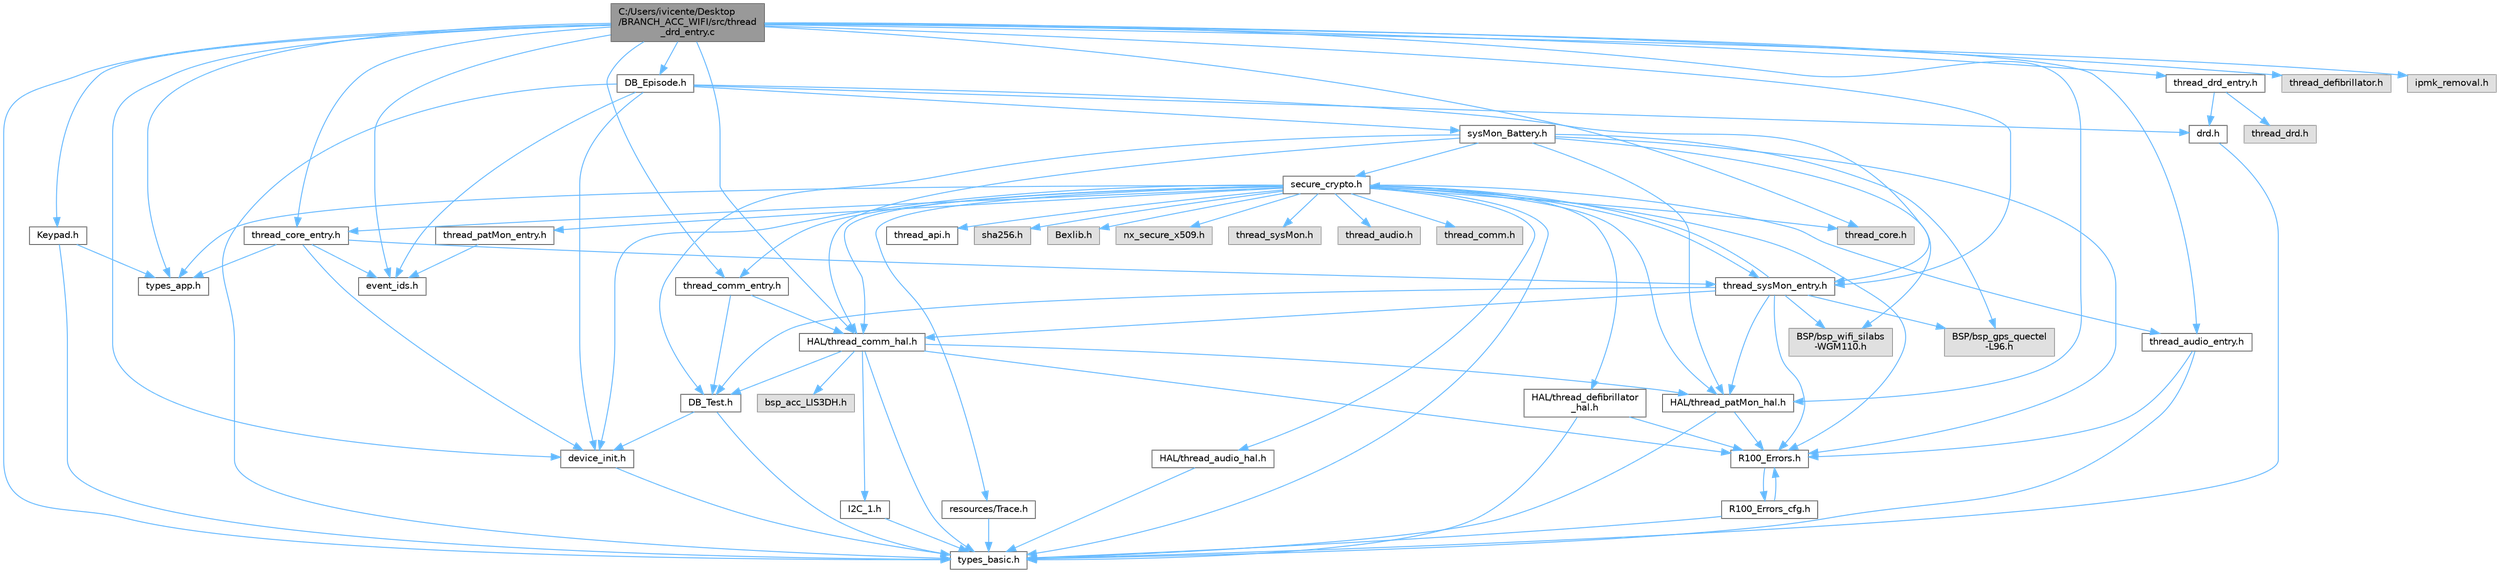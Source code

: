 digraph "C:/Users/ivicente/Desktop/BRANCH_ACC_WIFI/src/thread_drd_entry.c"
{
 // LATEX_PDF_SIZE
  bgcolor="transparent";
  edge [fontname=Helvetica,fontsize=10,labelfontname=Helvetica,labelfontsize=10];
  node [fontname=Helvetica,fontsize=10,shape=box,height=0.2,width=0.4];
  Node1 [id="Node000001",label="C:/Users/ivicente/Desktop\l/BRANCH_ACC_WIFI/src/thread\l_drd_entry.c",height=0.2,width=0.4,color="gray40", fillcolor="grey60", style="filled", fontcolor="black",tooltip=" "];
  Node1 -> Node2 [id="edge92_Node000001_Node000002",color="steelblue1",style="solid",tooltip=" "];
  Node2 [id="Node000002",label="device_init.h",height=0.2,width=0.4,color="grey40", fillcolor="white", style="filled",URL="$a00017.html",tooltip=" "];
  Node2 -> Node3 [id="edge93_Node000002_Node000003",color="steelblue1",style="solid",tooltip=" "];
  Node3 [id="Node000003",label="types_basic.h",height=0.2,width=0.4,color="grey40", fillcolor="white", style="filled",URL="$a00137.html",tooltip="Basic Types' definition."];
  Node1 -> Node3 [id="edge94_Node000001_Node000003",color="steelblue1",style="solid",tooltip=" "];
  Node1 -> Node4 [id="edge95_Node000001_Node000004",color="steelblue1",style="solid",tooltip=" "];
  Node4 [id="Node000004",label="types_app.h",height=0.2,width=0.4,color="grey40", fillcolor="white", style="filled",URL="$a00134.html",tooltip="Common Types' definition."];
  Node1 -> Node5 [id="edge96_Node000001_Node000005",color="steelblue1",style="solid",tooltip=" "];
  Node5 [id="Node000005",label="event_ids.h",height=0.2,width=0.4,color="grey40", fillcolor="white", style="filled",URL="$a00020.html",tooltip="Event identifiers header file."];
  Node1 -> Node6 [id="edge97_Node000001_Node000006",color="steelblue1",style="solid",tooltip=" "];
  Node6 [id="Node000006",label="Keypad.h",height=0.2,width=0.4,color="grey40", fillcolor="white", style="filled",URL="$a00245.html",tooltip="Header with functions related to the keyboard and LEDs manage."];
  Node6 -> Node3 [id="edge98_Node000006_Node000003",color="steelblue1",style="solid",tooltip=" "];
  Node6 -> Node4 [id="edge99_Node000006_Node000004",color="steelblue1",style="solid",tooltip=" "];
  Node1 -> Node7 [id="edge100_Node000001_Node000007",color="steelblue1",style="solid",tooltip=" "];
  Node7 [id="Node000007",label="DB_Episode.h",height=0.2,width=0.4,color="grey40", fillcolor="white", style="filled",URL="$a00005.html",tooltip="Episode header file."];
  Node7 -> Node2 [id="edge101_Node000007_Node000002",color="steelblue1",style="solid",tooltip=" "];
  Node7 -> Node3 [id="edge102_Node000007_Node000003",color="steelblue1",style="solid",tooltip=" "];
  Node7 -> Node8 [id="edge103_Node000007_Node000008",color="steelblue1",style="solid",tooltip=" "];
  Node8 [id="Node000008",label="drd.h",height=0.2,width=0.4,color="grey40", fillcolor="white", style="filled",URL="$a00140.html",tooltip="Basic Types Definition."];
  Node8 -> Node3 [id="edge104_Node000008_Node000003",color="steelblue1",style="solid",tooltip=" "];
  Node7 -> Node9 [id="edge105_Node000007_Node000009",color="steelblue1",style="solid",tooltip=" "];
  Node9 [id="Node000009",label="sysMon_Battery.h",height=0.2,width=0.4,color="grey40", fillcolor="white", style="filled",URL="$a00056.html",tooltip="Header with functions related to the battery services."];
  Node9 -> Node10 [id="edge106_Node000009_Node000010",color="steelblue1",style="solid",tooltip=" "];
  Node10 [id="Node000010",label="R100_Errors.h",height=0.2,width=0.4,color="grey40", fillcolor="white", style="filled",URL="$a00038.html",tooltip=" "];
  Node10 -> Node11 [id="edge107_Node000010_Node000011",color="steelblue1",style="solid",tooltip=" "];
  Node11 [id="Node000011",label="R100_Errors_cfg.h",height=0.2,width=0.4,color="grey40", fillcolor="white", style="filled",URL="$a00044.html",tooltip=" "];
  Node11 -> Node10 [id="edge108_Node000011_Node000010",color="steelblue1",style="solid",tooltip=" "];
  Node11 -> Node3 [id="edge109_Node000011_Node000003",color="steelblue1",style="solid",tooltip=" "];
  Node9 -> Node12 [id="edge110_Node000009_Node000012",color="steelblue1",style="solid",tooltip=" "];
  Node12 [id="Node000012",label="HAL/thread_patMon_hal.h",height=0.2,width=0.4,color="grey40", fillcolor="white", style="filled",URL="$a00221.html",tooltip="Header with functions related to the patMon BSP service."];
  Node12 -> Node3 [id="edge111_Node000012_Node000003",color="steelblue1",style="solid",tooltip=" "];
  Node12 -> Node10 [id="edge112_Node000012_Node000010",color="steelblue1",style="solid",tooltip=" "];
  Node9 -> Node13 [id="edge113_Node000009_Node000013",color="steelblue1",style="solid",tooltip=" "];
  Node13 [id="Node000013",label="HAL/thread_comm_hal.h",height=0.2,width=0.4,color="grey40", fillcolor="white", style="filled",URL="$a00191.html",tooltip="Header with functions related to the HAL Comm."];
  Node13 -> Node10 [id="edge114_Node000013_Node000010",color="steelblue1",style="solid",tooltip=" "];
  Node13 -> Node3 [id="edge115_Node000013_Node000003",color="steelblue1",style="solid",tooltip=" "];
  Node13 -> Node12 [id="edge116_Node000013_Node000012",color="steelblue1",style="solid",tooltip=" "];
  Node13 -> Node14 [id="edge117_Node000013_Node000014",color="steelblue1",style="solid",tooltip=" "];
  Node14 [id="Node000014",label="DB_Test.h",height=0.2,width=0.4,color="grey40", fillcolor="white", style="filled",URL="$a00011.html",tooltip="Test File header file."];
  Node14 -> Node2 [id="edge118_Node000014_Node000002",color="steelblue1",style="solid",tooltip=" "];
  Node14 -> Node3 [id="edge119_Node000014_Node000003",color="steelblue1",style="solid",tooltip=" "];
  Node13 -> Node15 [id="edge120_Node000013_Node000015",color="steelblue1",style="solid",tooltip=" "];
  Node15 [id="Node000015",label="I2C_1.h",height=0.2,width=0.4,color="grey40", fillcolor="white", style="filled",URL="$a00161.html",tooltip="Header with functions related to the I2C-1."];
  Node15 -> Node3 [id="edge121_Node000015_Node000003",color="steelblue1",style="solid",tooltip=" "];
  Node13 -> Node16 [id="edge122_Node000013_Node000016",color="steelblue1",style="solid",tooltip=" "];
  Node16 [id="Node000016",label="bsp_acc_LIS3DH.h",height=0.2,width=0.4,color="grey60", fillcolor="#E0E0E0", style="filled",tooltip=" "];
  Node9 -> Node14 [id="edge123_Node000009_Node000014",color="steelblue1",style="solid",tooltip=" "];
  Node9 -> Node17 [id="edge124_Node000009_Node000017",color="steelblue1",style="solid",tooltip=" "];
  Node17 [id="Node000017",label="secure_crypto.h",height=0.2,width=0.4,color="grey40", fillcolor="white", style="filled",URL="$a00050.html",tooltip="NetX secure for check certificates."];
  Node17 -> Node18 [id="edge125_Node000017_Node000018",color="steelblue1",style="solid",tooltip=" "];
  Node18 [id="Node000018",label="nx_secure_x509.h",height=0.2,width=0.4,color="grey60", fillcolor="#E0E0E0", style="filled",tooltip=" "];
  Node17 -> Node13 [id="edge126_Node000017_Node000013",color="steelblue1",style="solid",tooltip=" "];
  Node17 -> Node2 [id="edge127_Node000017_Node000002",color="steelblue1",style="solid",tooltip=" "];
  Node17 -> Node19 [id="edge128_Node000017_Node000019",color="steelblue1",style="solid",tooltip=" "];
  Node19 [id="Node000019",label="resources/Trace.h",height=0.2,width=0.4,color="grey40", fillcolor="white", style="filled",URL="$a00251.html",tooltip=" "];
  Node19 -> Node3 [id="edge129_Node000019_Node000003",color="steelblue1",style="solid",tooltip=" "];
  Node17 -> Node10 [id="edge130_Node000017_Node000010",color="steelblue1",style="solid",tooltip=" "];
  Node17 -> Node3 [id="edge131_Node000017_Node000003",color="steelblue1",style="solid",tooltip=" "];
  Node17 -> Node4 [id="edge132_Node000017_Node000004",color="steelblue1",style="solid",tooltip=" "];
  Node17 -> Node20 [id="edge133_Node000017_Node000020",color="steelblue1",style="solid",tooltip=" "];
  Node20 [id="Node000020",label="HAL/thread_defibrillator\l_hal.h",height=0.2,width=0.4,color="grey40", fillcolor="white", style="filled",URL="$a00203.html",tooltip="Header with functions related to the defibrillator BSP service."];
  Node20 -> Node3 [id="edge134_Node000020_Node000003",color="steelblue1",style="solid",tooltip=" "];
  Node20 -> Node10 [id="edge135_Node000020_Node000010",color="steelblue1",style="solid",tooltip=" "];
  Node17 -> Node12 [id="edge136_Node000017_Node000012",color="steelblue1",style="solid",tooltip=" "];
  Node17 -> Node21 [id="edge137_Node000017_Node000021",color="steelblue1",style="solid",tooltip=" "];
  Node21 [id="Node000021",label="HAL/thread_audio_hal.h",height=0.2,width=0.4,color="grey40", fillcolor="white", style="filled",URL="$a00185.html",tooltip="Header with functions related to the audio BSP service."];
  Node21 -> Node3 [id="edge138_Node000021_Node000003",color="steelblue1",style="solid",tooltip=" "];
  Node17 -> Node22 [id="edge139_Node000017_Node000022",color="steelblue1",style="solid",tooltip=" "];
  Node22 [id="Node000022",label="thread_comm_entry.h",height=0.2,width=0.4,color="grey40", fillcolor="white", style="filled",URL="$a00083.html",tooltip="Header for Comm Thread entry."];
  Node22 -> Node13 [id="edge140_Node000022_Node000013",color="steelblue1",style="solid",tooltip=" "];
  Node22 -> Node14 [id="edge141_Node000022_Node000014",color="steelblue1",style="solid",tooltip=" "];
  Node17 -> Node23 [id="edge142_Node000017_Node000023",color="steelblue1",style="solid",tooltip=" "];
  Node23 [id="Node000023",label="thread_patMon_entry.h",height=0.2,width=0.4,color="grey40", fillcolor="white", style="filled",URL="$a00119.html",tooltip=" "];
  Node23 -> Node5 [id="edge143_Node000023_Node000005",color="steelblue1",style="solid",tooltip=" "];
  Node17 -> Node24 [id="edge144_Node000017_Node000024",color="steelblue1",style="solid",tooltip=" "];
  Node24 [id="Node000024",label="thread_sysMon_entry.h",height=0.2,width=0.4,color="grey40", fillcolor="white", style="filled",URL="$a00131.html",tooltip="Header with functions related to the system monitor service."];
  Node24 -> Node10 [id="edge145_Node000024_Node000010",color="steelblue1",style="solid",tooltip=" "];
  Node24 -> Node12 [id="edge146_Node000024_Node000012",color="steelblue1",style="solid",tooltip=" "];
  Node24 -> Node13 [id="edge147_Node000024_Node000013",color="steelblue1",style="solid",tooltip=" "];
  Node24 -> Node14 [id="edge148_Node000024_Node000014",color="steelblue1",style="solid",tooltip=" "];
  Node24 -> Node17 [id="edge149_Node000024_Node000017",color="steelblue1",style="solid",tooltip=" "];
  Node24 -> Node25 [id="edge150_Node000024_Node000025",color="steelblue1",style="solid",tooltip=" "];
  Node25 [id="Node000025",label="BSP/bsp_wifi_silabs\l-WGM110.h",height=0.2,width=0.4,color="grey60", fillcolor="#E0E0E0", style="filled",tooltip=" "];
  Node24 -> Node26 [id="edge151_Node000024_Node000026",color="steelblue1",style="solid",tooltip=" "];
  Node26 [id="Node000026",label="BSP/bsp_gps_quectel\l-L96.h",height=0.2,width=0.4,color="grey60", fillcolor="#E0E0E0", style="filled",tooltip=" "];
  Node17 -> Node27 [id="edge152_Node000017_Node000027",color="steelblue1",style="solid",tooltip=" "];
  Node27 [id="Node000027",label="thread_sysMon.h",height=0.2,width=0.4,color="grey60", fillcolor="#E0E0E0", style="filled",tooltip=" "];
  Node17 -> Node28 [id="edge153_Node000017_Node000028",color="steelblue1",style="solid",tooltip=" "];
  Node28 [id="Node000028",label="thread_audio_entry.h",height=0.2,width=0.4,color="grey40", fillcolor="white", style="filled",URL="$a00077.html",tooltip="Header with functions related to the audio service."];
  Node28 -> Node10 [id="edge154_Node000028_Node000010",color="steelblue1",style="solid",tooltip=" "];
  Node28 -> Node3 [id="edge155_Node000028_Node000003",color="steelblue1",style="solid",tooltip=" "];
  Node17 -> Node29 [id="edge156_Node000017_Node000029",color="steelblue1",style="solid",tooltip=" "];
  Node29 [id="Node000029",label="thread_audio.h",height=0.2,width=0.4,color="grey60", fillcolor="#E0E0E0", style="filled",tooltip=" "];
  Node17 -> Node30 [id="edge157_Node000017_Node000030",color="steelblue1",style="solid",tooltip=" "];
  Node30 [id="Node000030",label="thread_core_entry.h",height=0.2,width=0.4,color="grey40", fillcolor="white", style="filled",URL="$a00089.html",tooltip="Header with functions related to the core service."];
  Node30 -> Node2 [id="edge158_Node000030_Node000002",color="steelblue1",style="solid",tooltip=" "];
  Node30 -> Node4 [id="edge159_Node000030_Node000004",color="steelblue1",style="solid",tooltip=" "];
  Node30 -> Node5 [id="edge160_Node000030_Node000005",color="steelblue1",style="solid",tooltip=" "];
  Node30 -> Node24 [id="edge161_Node000030_Node000024",color="steelblue1",style="solid",tooltip=" "];
  Node17 -> Node31 [id="edge162_Node000017_Node000031",color="steelblue1",style="solid",tooltip=" "];
  Node31 [id="Node000031",label="thread_core.h",height=0.2,width=0.4,color="grey60", fillcolor="#E0E0E0", style="filled",tooltip=" "];
  Node17 -> Node32 [id="edge163_Node000017_Node000032",color="steelblue1",style="solid",tooltip=" "];
  Node32 [id="Node000032",label="thread_comm.h",height=0.2,width=0.4,color="grey60", fillcolor="#E0E0E0", style="filled",tooltip=" "];
  Node17 -> Node33 [id="edge164_Node000017_Node000033",color="steelblue1",style="solid",tooltip=" "];
  Node33 [id="Node000033",label="thread_api.h",height=0.2,width=0.4,color="grey40", fillcolor="white", style="filled",URL="$a00071.html",tooltip="Header with functions related to thread APIs."];
  Node17 -> Node34 [id="edge165_Node000017_Node000034",color="steelblue1",style="solid",tooltip=" "];
  Node34 [id="Node000034",label="sha256.h",height=0.2,width=0.4,color="grey60", fillcolor="#E0E0E0", style="filled",tooltip=" "];
  Node17 -> Node35 [id="edge166_Node000017_Node000035",color="steelblue1",style="solid",tooltip=" "];
  Node35 [id="Node000035",label="Bexlib.h",height=0.2,width=0.4,color="grey60", fillcolor="#E0E0E0", style="filled",tooltip=" "];
  Node9 -> Node25 [id="edge167_Node000009_Node000025",color="steelblue1",style="solid",tooltip=" "];
  Node9 -> Node26 [id="edge168_Node000009_Node000026",color="steelblue1",style="solid",tooltip=" "];
  Node7 -> Node24 [id="edge169_Node000007_Node000024",color="steelblue1",style="solid",tooltip=" "];
  Node7 -> Node5 [id="edge170_Node000007_Node000005",color="steelblue1",style="solid",tooltip=" "];
  Node1 -> Node36 [id="edge171_Node000001_Node000036",color="steelblue1",style="solid",tooltip=" "];
  Node36 [id="Node000036",label="thread_drd_entry.h",height=0.2,width=0.4,color="grey40", fillcolor="white", style="filled",URL="$a00101.html",tooltip=" "];
  Node36 -> Node8 [id="edge172_Node000036_Node000008",color="steelblue1",style="solid",tooltip=" "];
  Node36 -> Node37 [id="edge173_Node000036_Node000037",color="steelblue1",style="solid",tooltip=" "];
  Node37 [id="Node000037",label="thread_drd.h",height=0.2,width=0.4,color="grey60", fillcolor="#E0E0E0", style="filled",tooltip=" "];
  Node1 -> Node30 [id="edge174_Node000001_Node000030",color="steelblue1",style="solid",tooltip=" "];
  Node1 -> Node28 [id="edge175_Node000001_Node000028",color="steelblue1",style="solid",tooltip=" "];
  Node1 -> Node31 [id="edge176_Node000001_Node000031",color="steelblue1",style="solid",tooltip=" "];
  Node1 -> Node38 [id="edge177_Node000001_Node000038",color="steelblue1",style="solid",tooltip=" "];
  Node38 [id="Node000038",label="thread_defibrillator.h",height=0.2,width=0.4,color="grey60", fillcolor="#E0E0E0", style="filled",tooltip=" "];
  Node1 -> Node12 [id="edge178_Node000001_Node000012",color="steelblue1",style="solid",tooltip=" "];
  Node1 -> Node24 [id="edge179_Node000001_Node000024",color="steelblue1",style="solid",tooltip=" "];
  Node1 -> Node13 [id="edge180_Node000001_Node000013",color="steelblue1",style="solid",tooltip=" "];
  Node1 -> Node22 [id="edge181_Node000001_Node000022",color="steelblue1",style="solid",tooltip=" "];
  Node1 -> Node39 [id="edge182_Node000001_Node000039",color="steelblue1",style="solid",tooltip=" "];
  Node39 [id="Node000039",label="ipmk_removal.h",height=0.2,width=0.4,color="grey60", fillcolor="#E0E0E0", style="filled",tooltip=" "];
}

